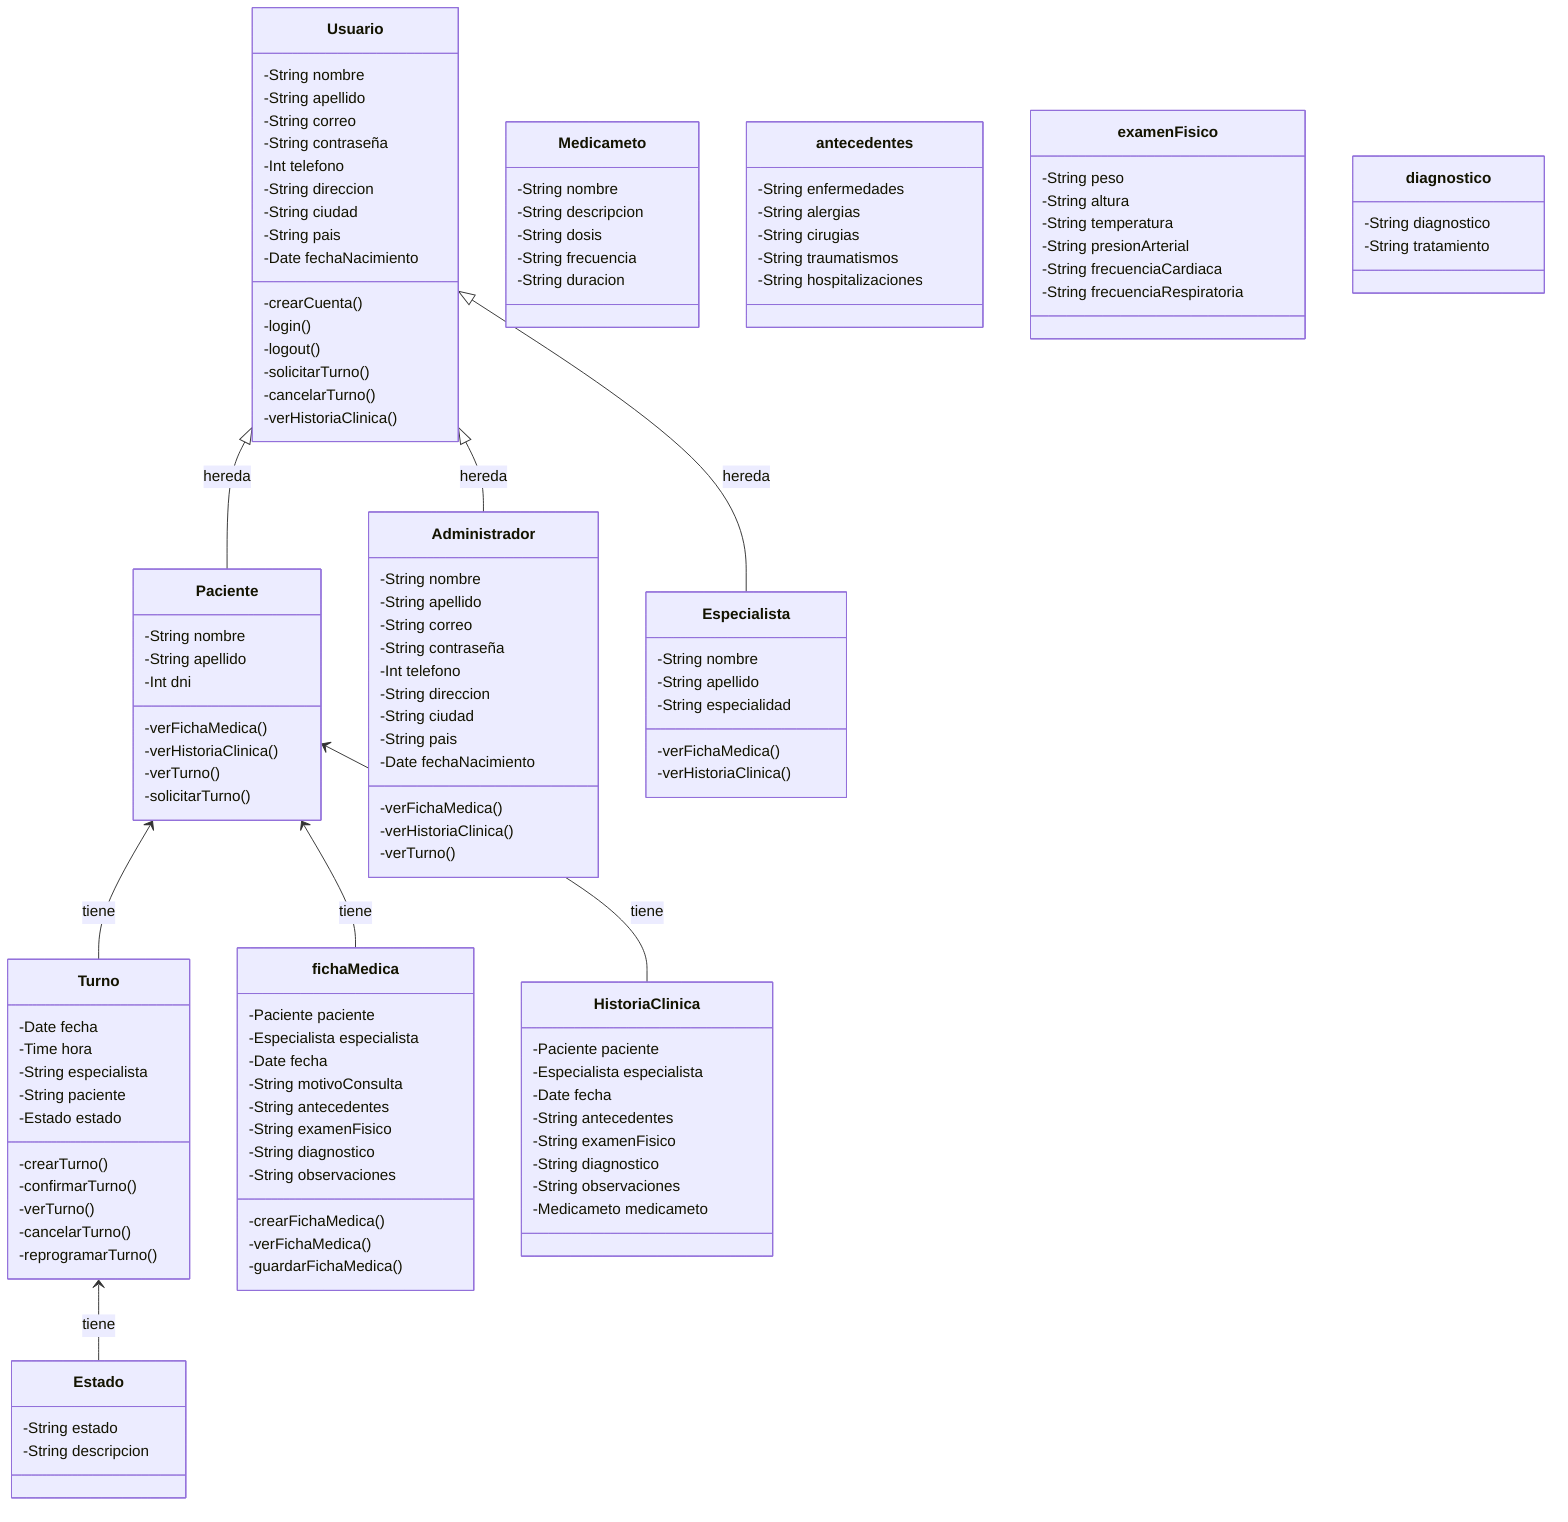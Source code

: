classDiagram
    Usuario <|-- Paciente: hereda
    Usuario <|-- Administrador: hereda
    Usuario <|-- Especialista: hereda
    Turno <-- Estado: tiene 
    Paciente <-- fichaMedica: tiene 
    Paciente <-- HistoriaClinica: tiene
    Paciente <-- Turno: tiene 

    class Usuario {
        -String nombre
        -String apellido
        -String correo
        -String contraseña
        -Int telefono
        -String direccion
        -String ciudad
        -String pais
        -Date fechaNacimiento

        -crearCuenta()
        -login()
        -logout()
        -solicitarTurno()
        -cancelarTurno()
        -verHistoriaClinica()

    }


    class Turno {
        -Date fecha
        -Time hora
        -String especialista
        -String paciente
        -Estado estado

        -crearTurno()
        -confirmarTurno()
        -verTurno()
        -cancelarTurno()
        -reprogramarTurno()
    }

    class Estado {
        -String estado
        -String descripcion
    }

    class Paciente {
        -String nombre
        -String apellido
        -Int dni

        -verFichaMedica()
        -verHistoriaClinica()
        -verTurno()
        -solicitarTurno()
    }

    class Especialista {
        -String nombre
        -String apellido
        -String especialidad

        -verFichaMedica()
        -verHistoriaClinica()
    }


    class Administrador {
        -String nombre
        -String apellido
        -String correo
        -String contraseña
        -Int telefono
        -String direccion
        -String ciudad
        -String pais
        -Date fechaNacimiento

        -verFichaMedica()
        -verHistoriaClinica()
        -verTurno()
    }

    class fichaMedica {
        -Paciente paciente
        -Especialista especialista
        -Date fecha
        -String motivoConsulta
        -String antecedentes
        -String examenFisico
        -String diagnostico
        -String observaciones

        -crearFichaMedica()
        -verFichaMedica()
        -guardarFichaMedica()

    }

    class Medicameto {
        -String nombre
        -String descripcion
        -String dosis
        -String frecuencia
        -String duracion
    }

    class antecedentes {
        -String enfermedades
        -String alergias
        -String cirugias
        -String traumatismos
        -String hospitalizaciones
    }

    class examenFisico {
        -String peso
        -String altura
        -String temperatura
        -String presionArterial
        -String frecuenciaCardiaca
        -String frecuenciaRespiratoria
    }

    class diagnostico {
        -String diagnostico
        -String tratamiento
    }

    class HistoriaClinica {
        -Paciente paciente
        -Especialista especialista
        -Date fecha
        -String antecedentes
        -String examenFisico
        -String diagnostico
        -String observaciones
        -Medicameto medicameto

        
    }